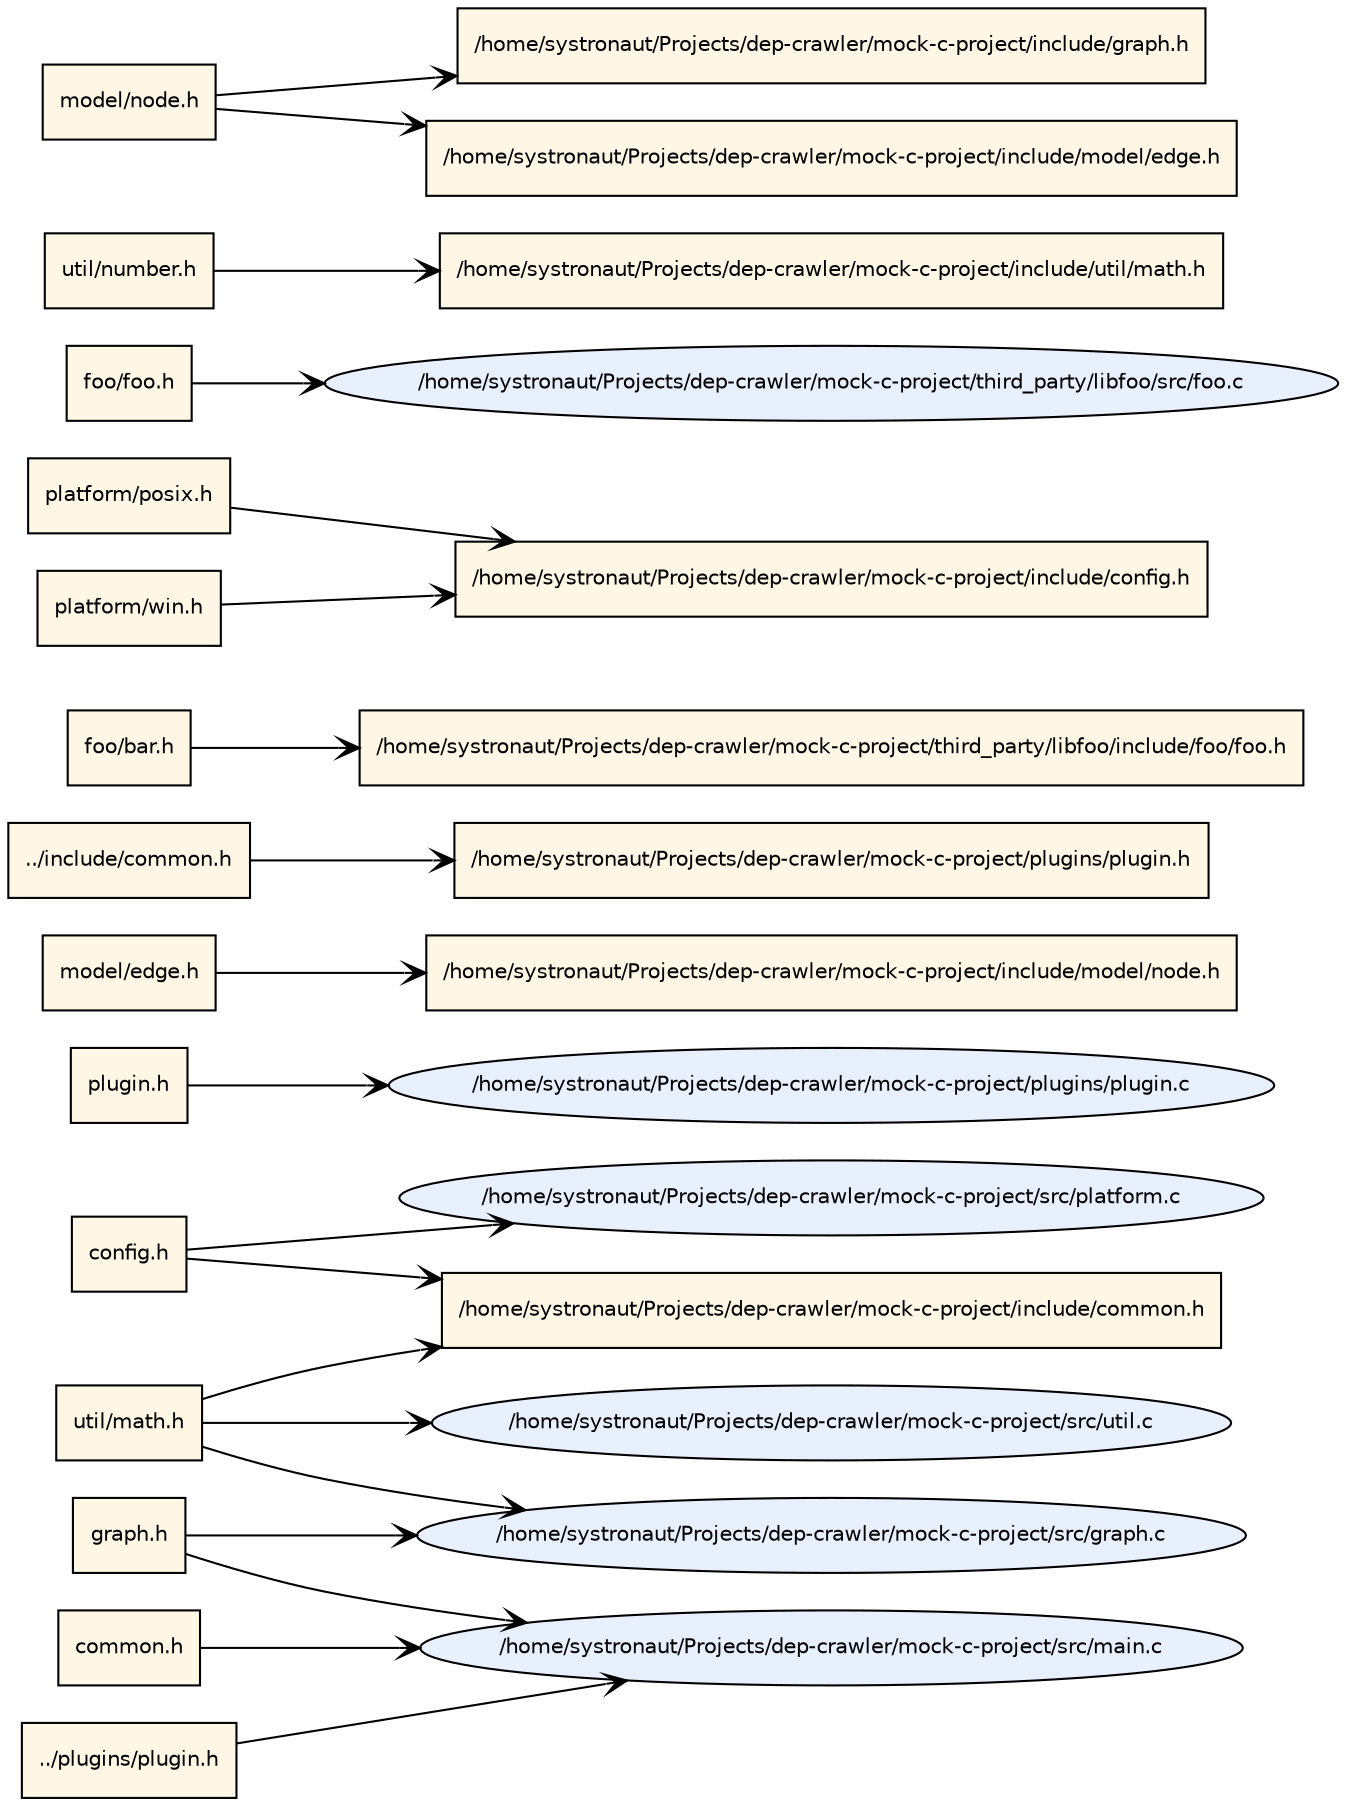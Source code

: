 digraph Includes {
  rankdir=LR;
  graph [splines=true, concentrate=true];
  node  [fontname="Helvetica", fontsize=10, style=filled];
  edge  [arrowhead=vee];
  { rank=source;
    "config.h" [shape=box, fillcolor="#fff7e6"];
    "common.h" [shape=box, fillcolor="#fff7e6"];
    "graph.h" [shape=box, fillcolor="#fff7e6"];
    "util/math.h" [shape=box, fillcolor="#fff7e6"];
    "../plugins/plugin.h" [shape=box, fillcolor="#fff7e6"];
    "plugin.h" [shape=box, fillcolor="#fff7e6"];
    "model/edge.h" [shape=box, fillcolor="#fff7e6"];
    "../include/common.h" [shape=box, fillcolor="#fff7e6"];
    "foo/bar.h" [shape=box, fillcolor="#fff7e6"];
    "platform/posix.h" [shape=box, fillcolor="#fff7e6"];
    "platform/win.h" [shape=box, fillcolor="#fff7e6"];
    "foo/foo.h" [shape=box, fillcolor="#fff7e6"];
    "util/number.h" [shape=box, fillcolor="#fff7e6"];
    "model/node.h" [shape=box, fillcolor="#fff7e6"];
  }
  { rank=sink;
    "/home/systronaut/Projects/dep-crawler/mock-c-project/include/model/node.h" [shape=box, fillcolor="#fff7e6"];
    "/home/systronaut/Projects/dep-crawler/mock-c-project/src/graph.c" [shape=ellipse, fillcolor="#e8f0fe"];
    "/home/systronaut/Projects/dep-crawler/mock-c-project/include/config.h" [shape=box, fillcolor="#fff7e6"];
    "/home/systronaut/Projects/dep-crawler/mock-c-project/src/main.c" [shape=ellipse, fillcolor="#e8f0fe"];
    "/home/systronaut/Projects/dep-crawler/mock-c-project/plugins/plugin.h" [shape=box, fillcolor="#fff7e6"];
    "/home/systronaut/Projects/dep-crawler/mock-c-project/include/graph.h" [shape=box, fillcolor="#fff7e6"];
    "/home/systronaut/Projects/dep-crawler/mock-c-project/include/common.h" [shape=box, fillcolor="#fff7e6"];
    "/home/systronaut/Projects/dep-crawler/mock-c-project/src/platform.c" [shape=ellipse, fillcolor="#e8f0fe"];
    "/home/systronaut/Projects/dep-crawler/mock-c-project/third_party/libfoo/include/foo/foo.h" [shape=box, fillcolor="#fff7e6"];
    "/home/systronaut/Projects/dep-crawler/mock-c-project/plugins/plugin.c" [shape=ellipse, fillcolor="#e8f0fe"];
    "/home/systronaut/Projects/dep-crawler/mock-c-project/include/util/math.h" [shape=box, fillcolor="#fff7e6"];
    "/home/systronaut/Projects/dep-crawler/mock-c-project/third_party/libfoo/src/foo.c" [shape=ellipse, fillcolor="#e8f0fe"];
    "/home/systronaut/Projects/dep-crawler/mock-c-project/include/model/edge.h" [shape=box, fillcolor="#fff7e6"];
    "/home/systronaut/Projects/dep-crawler/mock-c-project/src/util.c" [shape=ellipse, fillcolor="#e8f0fe"];
  }
  "plugin.h" -> "/home/systronaut/Projects/dep-crawler/mock-c-project/plugins/plugin.c";
  "util/math.h" -> "/home/systronaut/Projects/dep-crawler/mock-c-project/src/util.c";
  "util/math.h" -> "/home/systronaut/Projects/dep-crawler/mock-c-project/src/graph.c";
  "util/math.h" -> "/home/systronaut/Projects/dep-crawler/mock-c-project/include/common.h";
  "model/node.h" -> "/home/systronaut/Projects/dep-crawler/mock-c-project/include/model/edge.h";
  "model/node.h" -> "/home/systronaut/Projects/dep-crawler/mock-c-project/include/graph.h";
  "model/edge.h" -> "/home/systronaut/Projects/dep-crawler/mock-c-project/include/model/node.h";
  "platform/win.h" -> "/home/systronaut/Projects/dep-crawler/mock-c-project/include/config.h";
  "util/number.h" -> "/home/systronaut/Projects/dep-crawler/mock-c-project/include/util/math.h";
  "platform/posix.h" -> "/home/systronaut/Projects/dep-crawler/mock-c-project/include/config.h";
  "config.h" -> "/home/systronaut/Projects/dep-crawler/mock-c-project/include/common.h";
  "config.h" -> "/home/systronaut/Projects/dep-crawler/mock-c-project/src/platform.c";
  "foo/foo.h" -> "/home/systronaut/Projects/dep-crawler/mock-c-project/third_party/libfoo/src/foo.c";
  "common.h" -> "/home/systronaut/Projects/dep-crawler/mock-c-project/src/main.c";
  "graph.h" -> "/home/systronaut/Projects/dep-crawler/mock-c-project/src/main.c";
  "graph.h" -> "/home/systronaut/Projects/dep-crawler/mock-c-project/src/graph.c";
  "../plugins/plugin.h" -> "/home/systronaut/Projects/dep-crawler/mock-c-project/src/main.c";
  "../include/common.h" -> "/home/systronaut/Projects/dep-crawler/mock-c-project/plugins/plugin.h";
  "foo/bar.h" -> "/home/systronaut/Projects/dep-crawler/mock-c-project/third_party/libfoo/include/foo/foo.h";
}
